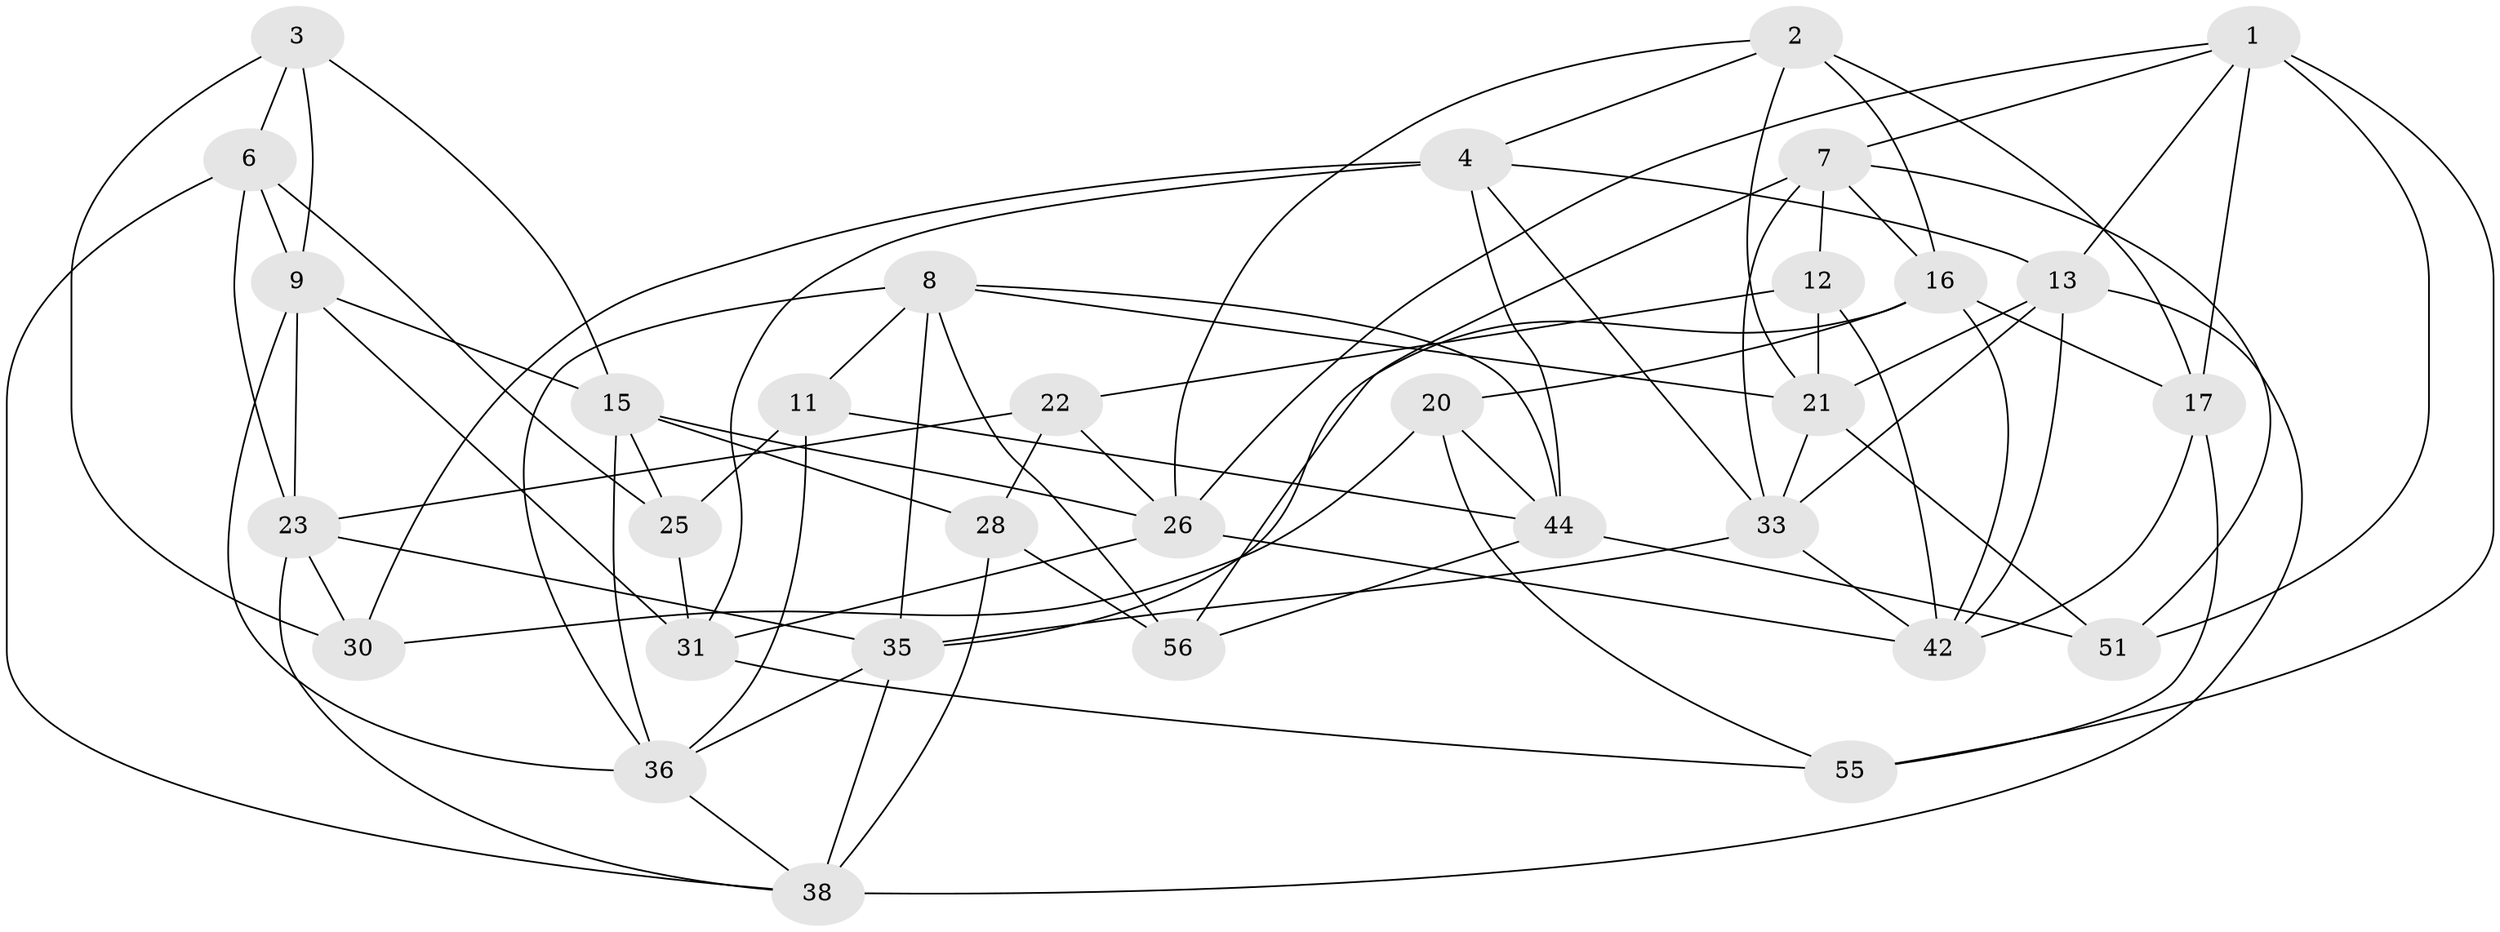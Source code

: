 // original degree distribution, {4: 1.0}
// Generated by graph-tools (version 1.1) at 2025/42/03/06/25 10:42:23]
// undirected, 32 vertices, 83 edges
graph export_dot {
graph [start="1"]
  node [color=gray90,style=filled];
  1 [super="+5"];
  2 [super="+10"];
  3;
  4 [super="+52"];
  6 [super="+14"];
  7 [super="+18"];
  8 [super="+34"];
  9 [super="+49"];
  11;
  12;
  13 [super="+41"];
  15 [super="+47"];
  16 [super="+27"];
  17 [super="+19"];
  20;
  21 [super="+37"];
  22 [super="+45"];
  23 [super="+24"];
  25 [super="+29"];
  26 [super="+40"];
  28 [super="+32"];
  30;
  31 [super="+39"];
  33 [super="+50"];
  35 [super="+43"];
  36 [super="+53"];
  38 [super="+54"];
  42 [super="+46"];
  44 [super="+48"];
  51;
  55;
  56;
  1 -- 51;
  1 -- 7;
  1 -- 13;
  1 -- 55;
  1 -- 26;
  1 -- 17;
  2 -- 21;
  2 -- 17 [weight=2];
  2 -- 26;
  2 -- 4;
  2 -- 16;
  3 -- 15;
  3 -- 30;
  3 -- 9;
  3 -- 6;
  4 -- 30;
  4 -- 31;
  4 -- 33;
  4 -- 44;
  4 -- 13;
  6 -- 25 [weight=2];
  6 -- 9;
  6 -- 23;
  6 -- 38;
  7 -- 56;
  7 -- 16;
  7 -- 33;
  7 -- 51;
  7 -- 12;
  8 -- 44;
  8 -- 56;
  8 -- 36;
  8 -- 35;
  8 -- 11;
  8 -- 21;
  9 -- 36;
  9 -- 15;
  9 -- 23;
  9 -- 31;
  11 -- 36;
  11 -- 25;
  11 -- 44;
  12 -- 21;
  12 -- 22;
  12 -- 42;
  13 -- 21;
  13 -- 33;
  13 -- 42;
  13 -- 38;
  15 -- 28;
  15 -- 26;
  15 -- 36;
  15 -- 25;
  16 -- 17;
  16 -- 35;
  16 -- 20;
  16 -- 42;
  17 -- 55;
  17 -- 42;
  20 -- 30;
  20 -- 55;
  20 -- 44;
  21 -- 33;
  21 -- 51;
  22 -- 28 [weight=3];
  22 -- 26;
  22 -- 23;
  23 -- 35;
  23 -- 30;
  23 -- 38;
  25 -- 31 [weight=2];
  26 -- 31;
  26 -- 42;
  28 -- 56;
  28 -- 38;
  31 -- 55;
  33 -- 42;
  33 -- 35;
  35 -- 36;
  35 -- 38;
  36 -- 38;
  44 -- 51;
  44 -- 56;
}
